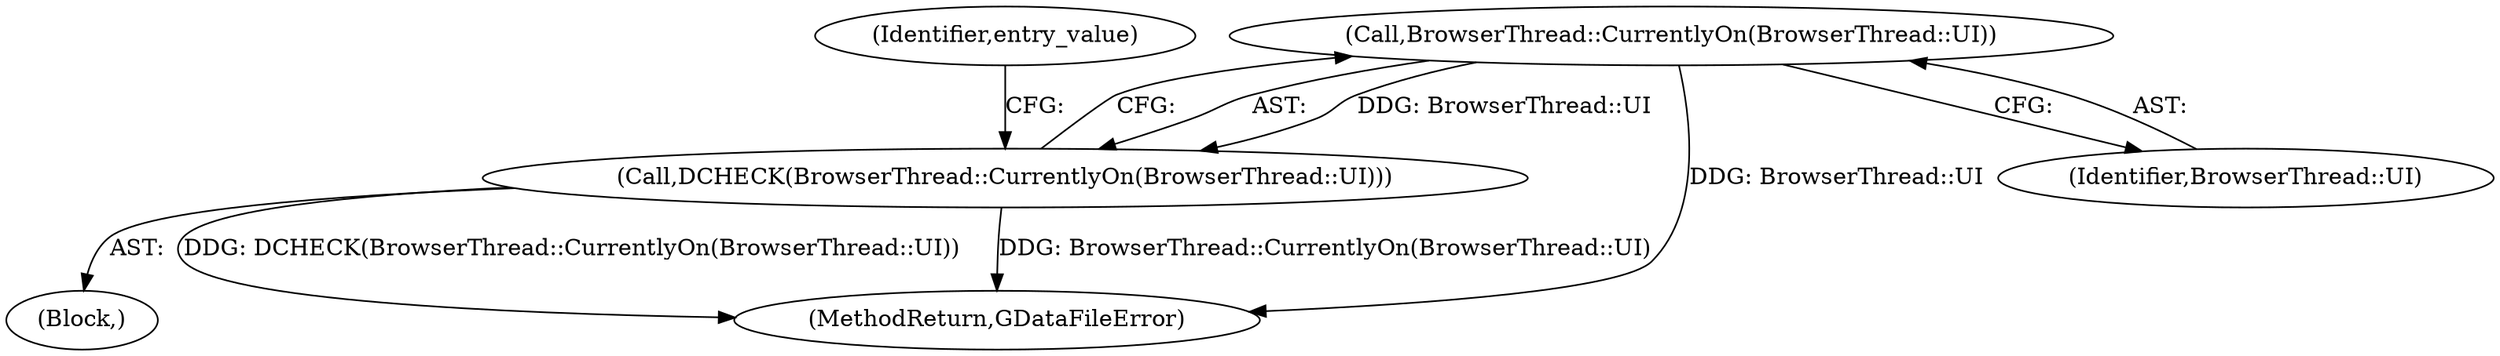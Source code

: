 digraph "0_Chrome_dd3b6fe574edad231c01c78e4647a74c38dc4178@API" {
"1000105" [label="(Call,BrowserThread::CurrentlyOn(BrowserThread::UI))"];
"1000104" [label="(Call,DCHECK(BrowserThread::CurrentlyOn(BrowserThread::UI)))"];
"1000104" [label="(Call,DCHECK(BrowserThread::CurrentlyOn(BrowserThread::UI)))"];
"1000103" [label="(Block,)"];
"1000106" [label="(Identifier,BrowserThread::UI)"];
"1000105" [label="(Call,BrowserThread::CurrentlyOn(BrowserThread::UI))"];
"1000109" [label="(Identifier,entry_value)"];
"1000153" [label="(MethodReturn,GDataFileError)"];
"1000105" -> "1000104"  [label="AST: "];
"1000105" -> "1000106"  [label="CFG: "];
"1000106" -> "1000105"  [label="AST: "];
"1000104" -> "1000105"  [label="CFG: "];
"1000105" -> "1000153"  [label="DDG: BrowserThread::UI"];
"1000105" -> "1000104"  [label="DDG: BrowserThread::UI"];
"1000104" -> "1000103"  [label="AST: "];
"1000109" -> "1000104"  [label="CFG: "];
"1000104" -> "1000153"  [label="DDG: DCHECK(BrowserThread::CurrentlyOn(BrowserThread::UI))"];
"1000104" -> "1000153"  [label="DDG: BrowserThread::CurrentlyOn(BrowserThread::UI)"];
}
